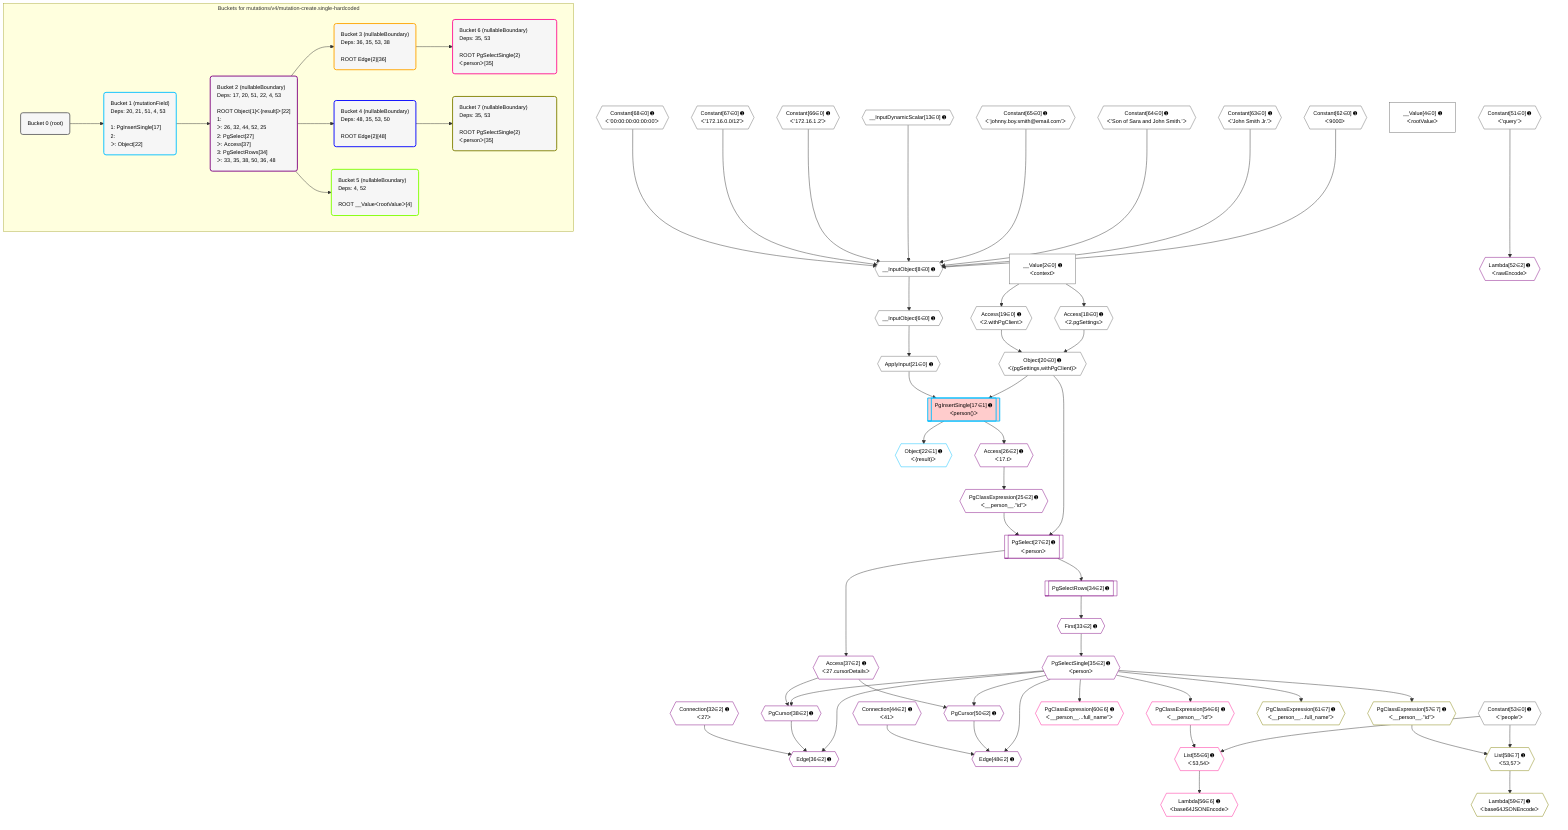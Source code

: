 %%{init: {'themeVariables': { 'fontSize': '12px'}}}%%
graph TD
    classDef path fill:#eee,stroke:#000,color:#000
    classDef plan fill:#fff,stroke-width:1px,color:#000
    classDef itemplan fill:#fff,stroke-width:2px,color:#000
    classDef unbatchedplan fill:#dff,stroke-width:1px,color:#000
    classDef sideeffectplan fill:#fcc,stroke-width:2px,color:#000
    classDef bucket fill:#f6f6f6,color:#000,stroke-width:2px,text-align:left

    subgraph "Buckets for mutations/v4/mutation-create.single-hardcoded"
    Bucket0("Bucket 0 (root)"):::bucket
    Bucket1("Bucket 1 (mutationField)<br />Deps: 20, 21, 51, 4, 53<br /><br />1: PgInsertSingle[17]<br />2: <br />ᐳ: Object[22]"):::bucket
    Bucket2("Bucket 2 (nullableBoundary)<br />Deps: 17, 20, 51, 22, 4, 53<br /><br />ROOT Object{1}ᐸ{result}ᐳ[22]<br />1: <br />ᐳ: 26, 32, 44, 52, 25<br />2: PgSelect[27]<br />ᐳ: Access[37]<br />3: PgSelectRows[34]<br />ᐳ: 33, 35, 38, 50, 36, 48"):::bucket
    Bucket3("Bucket 3 (nullableBoundary)<br />Deps: 36, 35, 53, 38<br /><br />ROOT Edge{2}[36]"):::bucket
    Bucket4("Bucket 4 (nullableBoundary)<br />Deps: 48, 35, 53, 50<br /><br />ROOT Edge{2}[48]"):::bucket
    Bucket5("Bucket 5 (nullableBoundary)<br />Deps: 4, 52<br /><br />ROOT __ValueᐸrootValueᐳ[4]"):::bucket
    Bucket6("Bucket 6 (nullableBoundary)<br />Deps: 35, 53<br /><br />ROOT PgSelectSingle{2}ᐸpersonᐳ[35]"):::bucket
    Bucket7("Bucket 7 (nullableBoundary)<br />Deps: 35, 53<br /><br />ROOT PgSelectSingle{2}ᐸpersonᐳ[35]"):::bucket
    end
    Bucket0 --> Bucket1
    Bucket1 --> Bucket2
    Bucket2 --> Bucket3 & Bucket4 & Bucket5
    Bucket3 --> Bucket6
    Bucket4 --> Bucket7

    %% plan dependencies
    __InputObject8{{"__InputObject[8∈0] ➊"}}:::plan
    Constant62{{"Constant[62∈0] ➊<br />ᐸ9000ᐳ"}}:::plan
    Constant63{{"Constant[63∈0] ➊<br />ᐸ'John Smith Jr.'ᐳ"}}:::plan
    Constant64{{"Constant[64∈0] ➊<br />ᐸ'Son of Sara and John Smith.'ᐳ"}}:::plan
    Constant65{{"Constant[65∈0] ➊<br />ᐸ'johnny.boy.smith@email.com'ᐳ"}}:::plan
    __InputDynamicScalar13{{"__InputDynamicScalar[13∈0] ➊"}}:::plan
    Constant66{{"Constant[66∈0] ➊<br />ᐸ'172.16.1.2'ᐳ"}}:::plan
    Constant67{{"Constant[67∈0] ➊<br />ᐸ'172.16.0.0/12'ᐳ"}}:::plan
    Constant68{{"Constant[68∈0] ➊<br />ᐸ'00:00:00:00:00:00'ᐳ"}}:::plan
    Constant62 & Constant63 & Constant64 & Constant65 & __InputDynamicScalar13 & Constant66 & Constant67 & Constant68 --> __InputObject8
    __InputObject6{{"__InputObject[6∈0] ➊"}}:::plan
    __InputObject8 --> __InputObject6
    Object20{{"Object[20∈0] ➊<br />ᐸ{pgSettings,withPgClient}ᐳ"}}:::plan
    Access18{{"Access[18∈0] ➊<br />ᐸ2.pgSettingsᐳ"}}:::plan
    Access19{{"Access[19∈0] ➊<br />ᐸ2.withPgClientᐳ"}}:::plan
    Access18 & Access19 --> Object20
    __Value2["__Value[2∈0] ➊<br />ᐸcontextᐳ"]:::plan
    __Value2 --> Access18
    __Value2 --> Access19
    ApplyInput21{{"ApplyInput[21∈0] ➊"}}:::plan
    __InputObject6 --> ApplyInput21
    __Value4["__Value[4∈0] ➊<br />ᐸrootValueᐳ"]:::plan
    Constant51{{"Constant[51∈0] ➊<br />ᐸ'query'ᐳ"}}:::plan
    Constant53{{"Constant[53∈0] ➊<br />ᐸ'people'ᐳ"}}:::plan
    PgInsertSingle17[["PgInsertSingle[17∈1] ➊<br />ᐸperson()ᐳ"]]:::sideeffectplan
    Object20 & ApplyInput21 --> PgInsertSingle17
    Object22{{"Object[22∈1] ➊<br />ᐸ{result}ᐳ"}}:::plan
    PgInsertSingle17 --> Object22
    Edge36{{"Edge[36∈2] ➊"}}:::plan
    PgSelectSingle35{{"PgSelectSingle[35∈2] ➊<br />ᐸpersonᐳ"}}:::plan
    PgCursor38{{"PgCursor[38∈2] ➊"}}:::plan
    Connection32{{"Connection[32∈2] ➊<br />ᐸ27ᐳ"}}:::plan
    PgSelectSingle35 & PgCursor38 & Connection32 --> Edge36
    Edge48{{"Edge[48∈2] ➊"}}:::plan
    PgCursor50{{"PgCursor[50∈2] ➊"}}:::plan
    Connection44{{"Connection[44∈2] ➊<br />ᐸ41ᐳ"}}:::plan
    PgSelectSingle35 & PgCursor50 & Connection44 --> Edge48
    PgSelect27[["PgSelect[27∈2] ➊<br />ᐸpersonᐳ"]]:::plan
    PgClassExpression25{{"PgClassExpression[25∈2] ➊<br />ᐸ__person__.”id”ᐳ"}}:::plan
    Object20 & PgClassExpression25 --> PgSelect27
    Access37{{"Access[37∈2] ➊<br />ᐸ27.cursorDetailsᐳ"}}:::plan
    PgSelectSingle35 & Access37 --> PgCursor38
    PgSelectSingle35 & Access37 --> PgCursor50
    Access26{{"Access[26∈2] ➊<br />ᐸ17.tᐳ"}}:::plan
    Access26 --> PgClassExpression25
    PgInsertSingle17 --> Access26
    First33{{"First[33∈2] ➊"}}:::plan
    PgSelectRows34[["PgSelectRows[34∈2] ➊"]]:::plan
    PgSelectRows34 --> First33
    PgSelect27 --> PgSelectRows34
    First33 --> PgSelectSingle35
    PgSelect27 --> Access37
    Lambda52{{"Lambda[52∈2] ➊<br />ᐸrawEncodeᐳ"}}:::plan
    Constant51 --> Lambda52
    List55{{"List[55∈6] ➊<br />ᐸ53,54ᐳ"}}:::plan
    PgClassExpression54{{"PgClassExpression[54∈6] ➊<br />ᐸ__person__.”id”ᐳ"}}:::plan
    Constant53 & PgClassExpression54 --> List55
    PgSelectSingle35 --> PgClassExpression54
    Lambda56{{"Lambda[56∈6] ➊<br />ᐸbase64JSONEncodeᐳ"}}:::plan
    List55 --> Lambda56
    PgClassExpression60{{"PgClassExpression[60∈6] ➊<br />ᐸ__person__...full_name”ᐳ"}}:::plan
    PgSelectSingle35 --> PgClassExpression60
    List58{{"List[58∈7] ➊<br />ᐸ53,57ᐳ"}}:::plan
    PgClassExpression57{{"PgClassExpression[57∈7] ➊<br />ᐸ__person__.”id”ᐳ"}}:::plan
    Constant53 & PgClassExpression57 --> List58
    PgSelectSingle35 --> PgClassExpression57
    Lambda59{{"Lambda[59∈7] ➊<br />ᐸbase64JSONEncodeᐳ"}}:::plan
    List58 --> Lambda59
    PgClassExpression61{{"PgClassExpression[61∈7] ➊<br />ᐸ__person__...full_name”ᐳ"}}:::plan
    PgSelectSingle35 --> PgClassExpression61

    %% define steps
    classDef bucket0 stroke:#696969
    class Bucket0,__Value2,__Value4,__InputObject6,__InputObject8,__InputDynamicScalar13,Access18,Access19,Object20,ApplyInput21,Constant51,Constant53,Constant62,Constant63,Constant64,Constant65,Constant66,Constant67,Constant68 bucket0
    classDef bucket1 stroke:#00bfff
    class Bucket1,PgInsertSingle17,Object22 bucket1
    classDef bucket2 stroke:#7f007f
    class Bucket2,PgClassExpression25,Access26,PgSelect27,Connection32,First33,PgSelectRows34,PgSelectSingle35,Edge36,Access37,PgCursor38,Connection44,Edge48,PgCursor50,Lambda52 bucket2
    classDef bucket3 stroke:#ffa500
    class Bucket3 bucket3
    classDef bucket4 stroke:#0000ff
    class Bucket4 bucket4
    classDef bucket5 stroke:#7fff00
    class Bucket5 bucket5
    classDef bucket6 stroke:#ff1493
    class Bucket6,PgClassExpression54,List55,Lambda56,PgClassExpression60 bucket6
    classDef bucket7 stroke:#808000
    class Bucket7,PgClassExpression57,List58,Lambda59,PgClassExpression61 bucket7